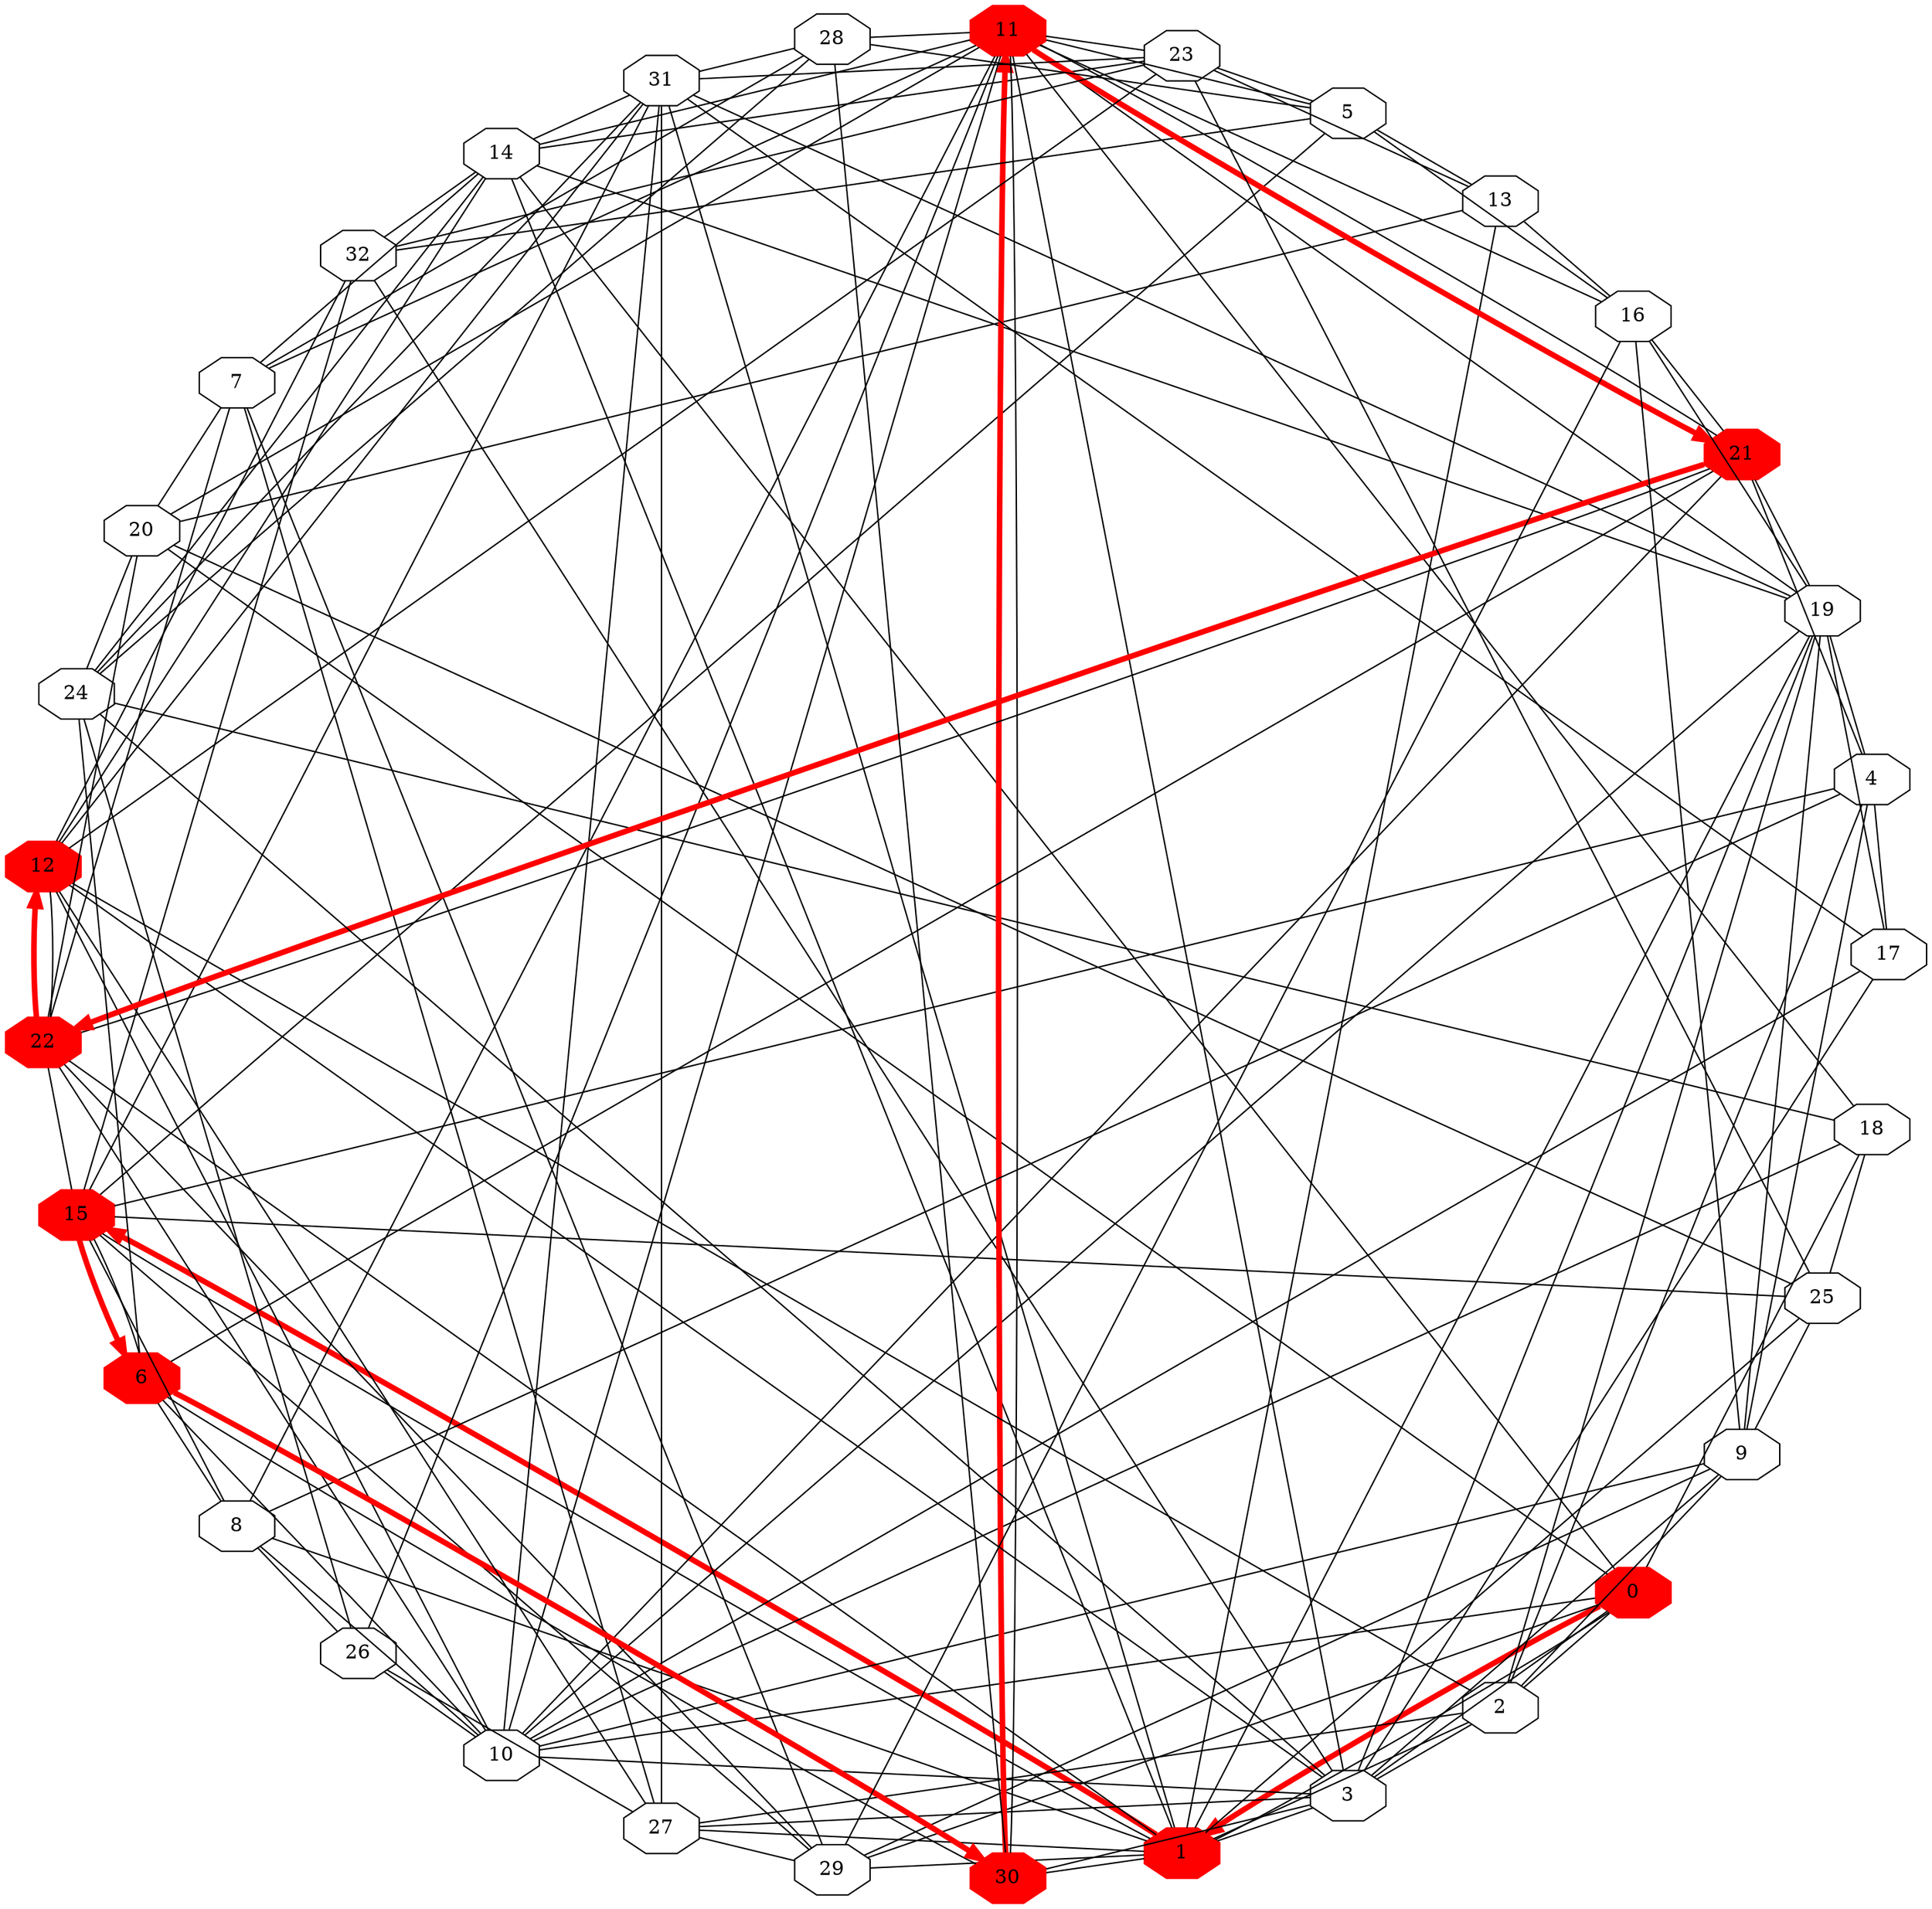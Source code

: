 digraph D {
	layout="circo";
	node [shape = octagon];
	0 -> 1 [arrowhead=none];
	0 -> 2 [arrowhead=none];
	0 -> 3 [arrowhead=none];
	0 -> 10 [arrowhead=none];
	0 -> 14 [arrowhead=none];
	0 -> 18 [arrowhead=none];
	0 -> 20 [arrowhead=none];
	0 -> 29 [arrowhead=none];
	1 -> 2 [arrowhead=none];
	1 -> 3 [arrowhead=none];
	1 -> 8 [arrowhead=none];
	1 -> 13 [arrowhead=none];
	1 -> 14 [arrowhead=none];
	1 -> 15 [arrowhead=none];
	1 -> 19 [arrowhead=none];
	1 -> 22 [arrowhead=none];
	1 -> 25 [arrowhead=none];
	1 -> 27 [arrowhead=none];
	1 -> 29 [arrowhead=none];
	1 -> 30 [arrowhead=none];
	1 -> 31 [arrowhead=none];
	2 -> 3 [arrowhead=none];
	2 -> 4 [arrowhead=none];
	2 -> 9 [arrowhead=none];
	2 -> 27 [arrowhead=none];
	3 -> 9 [arrowhead=none];
	3 -> 30 [arrowhead=none];
	3 -> 32 [arrowhead=none];
	4 -> 8 [arrowhead=none];
	4 -> 9 [arrowhead=none];
	6 -> 8 [arrowhead=none];
	10 -> 3 [arrowhead=none];
	10 -> 6 [arrowhead=none];
	10 -> 8 [arrowhead=none];
	10 -> 9 [arrowhead=none];
	10 -> 11 [arrowhead=none];
	10 -> 12 [arrowhead=none];
	10 -> 17 [arrowhead=none];
	10 -> 18 [arrowhead=none];
	10 -> 19 [arrowhead=none];
	10 -> 21 [arrowhead=none];
	10 -> 22 [arrowhead=none];
	10 -> 26 [arrowhead=none];
	10 -> 31 [arrowhead=none];
	11 -> 3 [arrowhead=none];
	11 -> 5 [arrowhead=none];
	11 -> 7 [arrowhead=none];
	11 -> 8 [arrowhead=none];
	11 -> 14 [arrowhead=none];
	11 -> 16 [arrowhead=none];
	11 -> 18 [arrowhead=none];
	11 -> 19 [arrowhead=none];
	11 -> 20 [arrowhead=none];
	11 -> 21 [arrowhead=none];
	11 -> 23 [arrowhead=none];
	11 -> 26 [arrowhead=none];
	11 -> 28 [arrowhead=none];
	11 -> 30 [arrowhead=none];
	12 -> 2 [arrowhead=none];
	12 -> 3 [arrowhead=none];
	12 -> 14 [arrowhead=none];
	12 -> 22 [arrowhead=none];
	12 -> 23 [arrowhead=none];
	12 -> 27 [arrowhead=none];
	12 -> 31 [arrowhead=none];
	12 -> 32 [arrowhead=none];
	13 -> 5 [arrowhead=none];
	13 -> 16 [arrowhead=none];
	13 -> 20 [arrowhead=none];
	13 -> 23 [arrowhead=none];
	14 -> 7 [arrowhead=none];
	14 -> 19 [arrowhead=none];
	14 -> 23 [arrowhead=none];
	14 -> 24 [arrowhead=none];
	14 -> 31 [arrowhead=none];
	14 -> 32 [arrowhead=none];
	15 -> 4 [arrowhead=none];
	15 -> 5 [arrowhead=none];
	15 -> 6 [arrowhead=none];
	15 -> 8 [arrowhead=none];
	15 -> 22 [arrowhead=none];
	15 -> 25 [arrowhead=none];
	15 -> 29 [arrowhead=none];
	15 -> 31 [arrowhead=none];
	15 -> 32 [arrowhead=none];
	16 -> 5 [arrowhead=none];
	16 -> 9 [arrowhead=none];
	16 -> 19 [arrowhead=none];
	16 -> 21 [arrowhead=none];
	16 -> 29 [arrowhead=none];
	17 -> 3 [arrowhead=none];
	17 -> 4 [arrowhead=none];
	17 -> 19 [arrowhead=none];
	17 -> 31 [arrowhead=none];
	18 -> 24 [arrowhead=none];
	18 -> 25 [arrowhead=none];
	19 -> 2 [arrowhead=none];
	19 -> 3 [arrowhead=none];
	19 -> 4 [arrowhead=none];
	19 -> 9 [arrowhead=none];
	19 -> 21 [arrowhead=none];
	19 -> 31 [arrowhead=none];
	20 -> 7 [arrowhead=none];
	20 -> 22 [arrowhead=none];
	20 -> 24 [arrowhead=none];
	20 -> 25 [arrowhead=none];
	21 -> 4 [arrowhead=none];
	21 -> 6 [arrowhead=none];
	21 -> 22 [arrowhead=none];
	22 -> 7 [arrowhead=none];
	22 -> 29 [arrowhead=none];
	23 -> 5 [arrowhead=none];
	23 -> 25 [arrowhead=none];
	23 -> 31 [arrowhead=none];
	23 -> 32 [arrowhead=none];
	24 -> 3 [arrowhead=none];
	24 -> 6 [arrowhead=none];
	24 -> 26 [arrowhead=none];
	24 -> 28 [arrowhead=none];
	24 -> 31 [arrowhead=none];
	25 -> 9 [arrowhead=none];
	26 -> 8 [arrowhead=none];
	26 -> 27 [arrowhead=none];
	27 -> 3 [arrowhead=none];
	27 -> 7 [arrowhead=none];
	27 -> 29 [arrowhead=none];
	27 -> 31 [arrowhead=none];
	28 -> 5 [arrowhead=none];
	28 -> 7 [arrowhead=none];
	28 -> 30 [arrowhead=none];
	28 -> 31 [arrowhead=none];
	29 -> 7 [arrowhead=none];
	29 -> 9 [arrowhead=none];
	30 -> 6 [arrowhead=none];
	32 -> 5 [arrowhead=none];
	0 -> 1 [penwidth=4, color="red"];
	1 -> 15 [penwidth=4, color="red"];
	15 -> 6 [penwidth=4, color="red"];
	6 -> 30 [penwidth=4, color="red"];
	30 -> 11 [penwidth=4, color="red"];
	11 -> 21 [penwidth=4, color="red"];
	21 -> 22 [penwidth=4, color="red"];
	22 -> 12 [penwidth=4, color="red"];
	0, 1, 15, 6, 30, 11, 21, 22, 12 [shape = octagon, fillcolor=red, style=filled, color=red];
}
